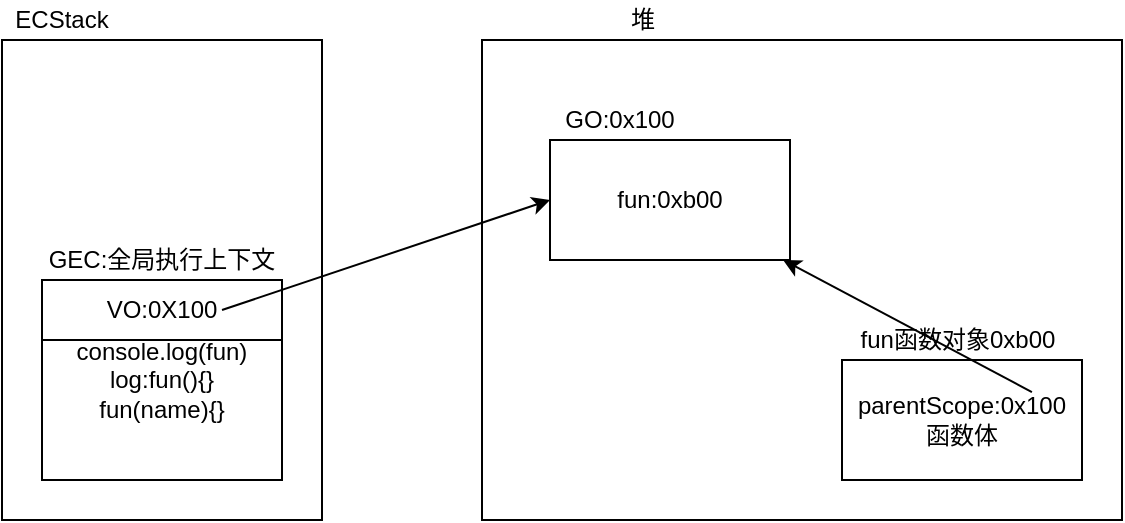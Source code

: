 <mxfile>
    <diagram id="rm331rviqd5jAez1eT2Z" name="第 1 页">
        <mxGraphModel dx="714" dy="330" grid="1" gridSize="10" guides="1" tooltips="1" connect="1" arrows="1" fold="1" page="1" pageScale="1" pageWidth="827" pageHeight="1169" math="0" shadow="0">
            <root>
                <mxCell id="0"/>
                <mxCell id="1" parent="0"/>
                <mxCell id="2" value="" style="rounded=0;whiteSpace=wrap;html=1;" vertex="1" parent="1">
                    <mxGeometry x="80" y="120" width="160" height="240" as="geometry"/>
                </mxCell>
                <mxCell id="3" value="ECStack" style="text;html=1;strokeColor=none;fillColor=none;align=center;verticalAlign=middle;whiteSpace=wrap;rounded=0;" vertex="1" parent="1">
                    <mxGeometry x="90" y="100" width="40" height="20" as="geometry"/>
                </mxCell>
                <mxCell id="4" value="" style="rounded=0;whiteSpace=wrap;html=1;" vertex="1" parent="1">
                    <mxGeometry x="320" y="120" width="320" height="240" as="geometry"/>
                </mxCell>
                <mxCell id="6" value="堆" style="text;html=1;align=center;verticalAlign=middle;resizable=0;points=[];autosize=1;strokeColor=none;" vertex="1" parent="1">
                    <mxGeometry x="385" y="100" width="30" height="20" as="geometry"/>
                </mxCell>
                <mxCell id="7" value="fun:0xb00" style="rounded=0;whiteSpace=wrap;html=1;" vertex="1" parent="1">
                    <mxGeometry x="354" y="170" width="120" height="60" as="geometry"/>
                </mxCell>
                <mxCell id="8" value="GO:0x100" style="text;html=1;strokeColor=none;fillColor=none;align=center;verticalAlign=middle;whiteSpace=wrap;rounded=0;" vertex="1" parent="1">
                    <mxGeometry x="364" y="150" width="50" height="20" as="geometry"/>
                </mxCell>
                <mxCell id="10" value="console.log(fun)&lt;br&gt;log:fun(){}&lt;br&gt;fun(name){}" style="rounded=0;whiteSpace=wrap;html=1;" vertex="1" parent="1">
                    <mxGeometry x="100" y="240" width="120" height="100" as="geometry"/>
                </mxCell>
                <mxCell id="11" value="GEC:全局执行上下文" style="text;html=1;strokeColor=none;fillColor=none;align=center;verticalAlign=middle;whiteSpace=wrap;rounded=0;" vertex="1" parent="1">
                    <mxGeometry x="100" y="220" width="120" height="20" as="geometry"/>
                </mxCell>
                <mxCell id="12" value="VO:0X100" style="rounded=0;whiteSpace=wrap;html=1;" vertex="1" parent="1">
                    <mxGeometry x="100" y="240" width="120" height="30" as="geometry"/>
                </mxCell>
                <mxCell id="14" value="" style="endArrow=classic;html=1;entryX=0;entryY=0.5;entryDx=0;entryDy=0;" edge="1" parent="1" target="7">
                    <mxGeometry width="50" height="50" relative="1" as="geometry">
                        <mxPoint x="190" y="255" as="sourcePoint"/>
                        <mxPoint x="240" y="205" as="targetPoint"/>
                    </mxGeometry>
                </mxCell>
                <mxCell id="20" value="parentScope:0x100&lt;br&gt;函数体" style="rounded=0;whiteSpace=wrap;html=1;" vertex="1" parent="1">
                    <mxGeometry x="500" y="280" width="120" height="60" as="geometry"/>
                </mxCell>
                <mxCell id="21" value="fun函数对象0xb00" style="text;html=1;strokeColor=none;fillColor=none;align=center;verticalAlign=middle;whiteSpace=wrap;rounded=0;" vertex="1" parent="1">
                    <mxGeometry x="500" y="260" width="116" height="20" as="geometry"/>
                </mxCell>
                <mxCell id="22" value="" style="endArrow=classic;html=1;" edge="1" parent="1" target="7">
                    <mxGeometry width="50" height="50" relative="1" as="geometry">
                        <mxPoint x="594.96" y="296.02" as="sourcePoint"/>
                        <mxPoint x="590" y="220.0" as="targetPoint"/>
                    </mxGeometry>
                </mxCell>
            </root>
        </mxGraphModel>
    </diagram>
</mxfile>
